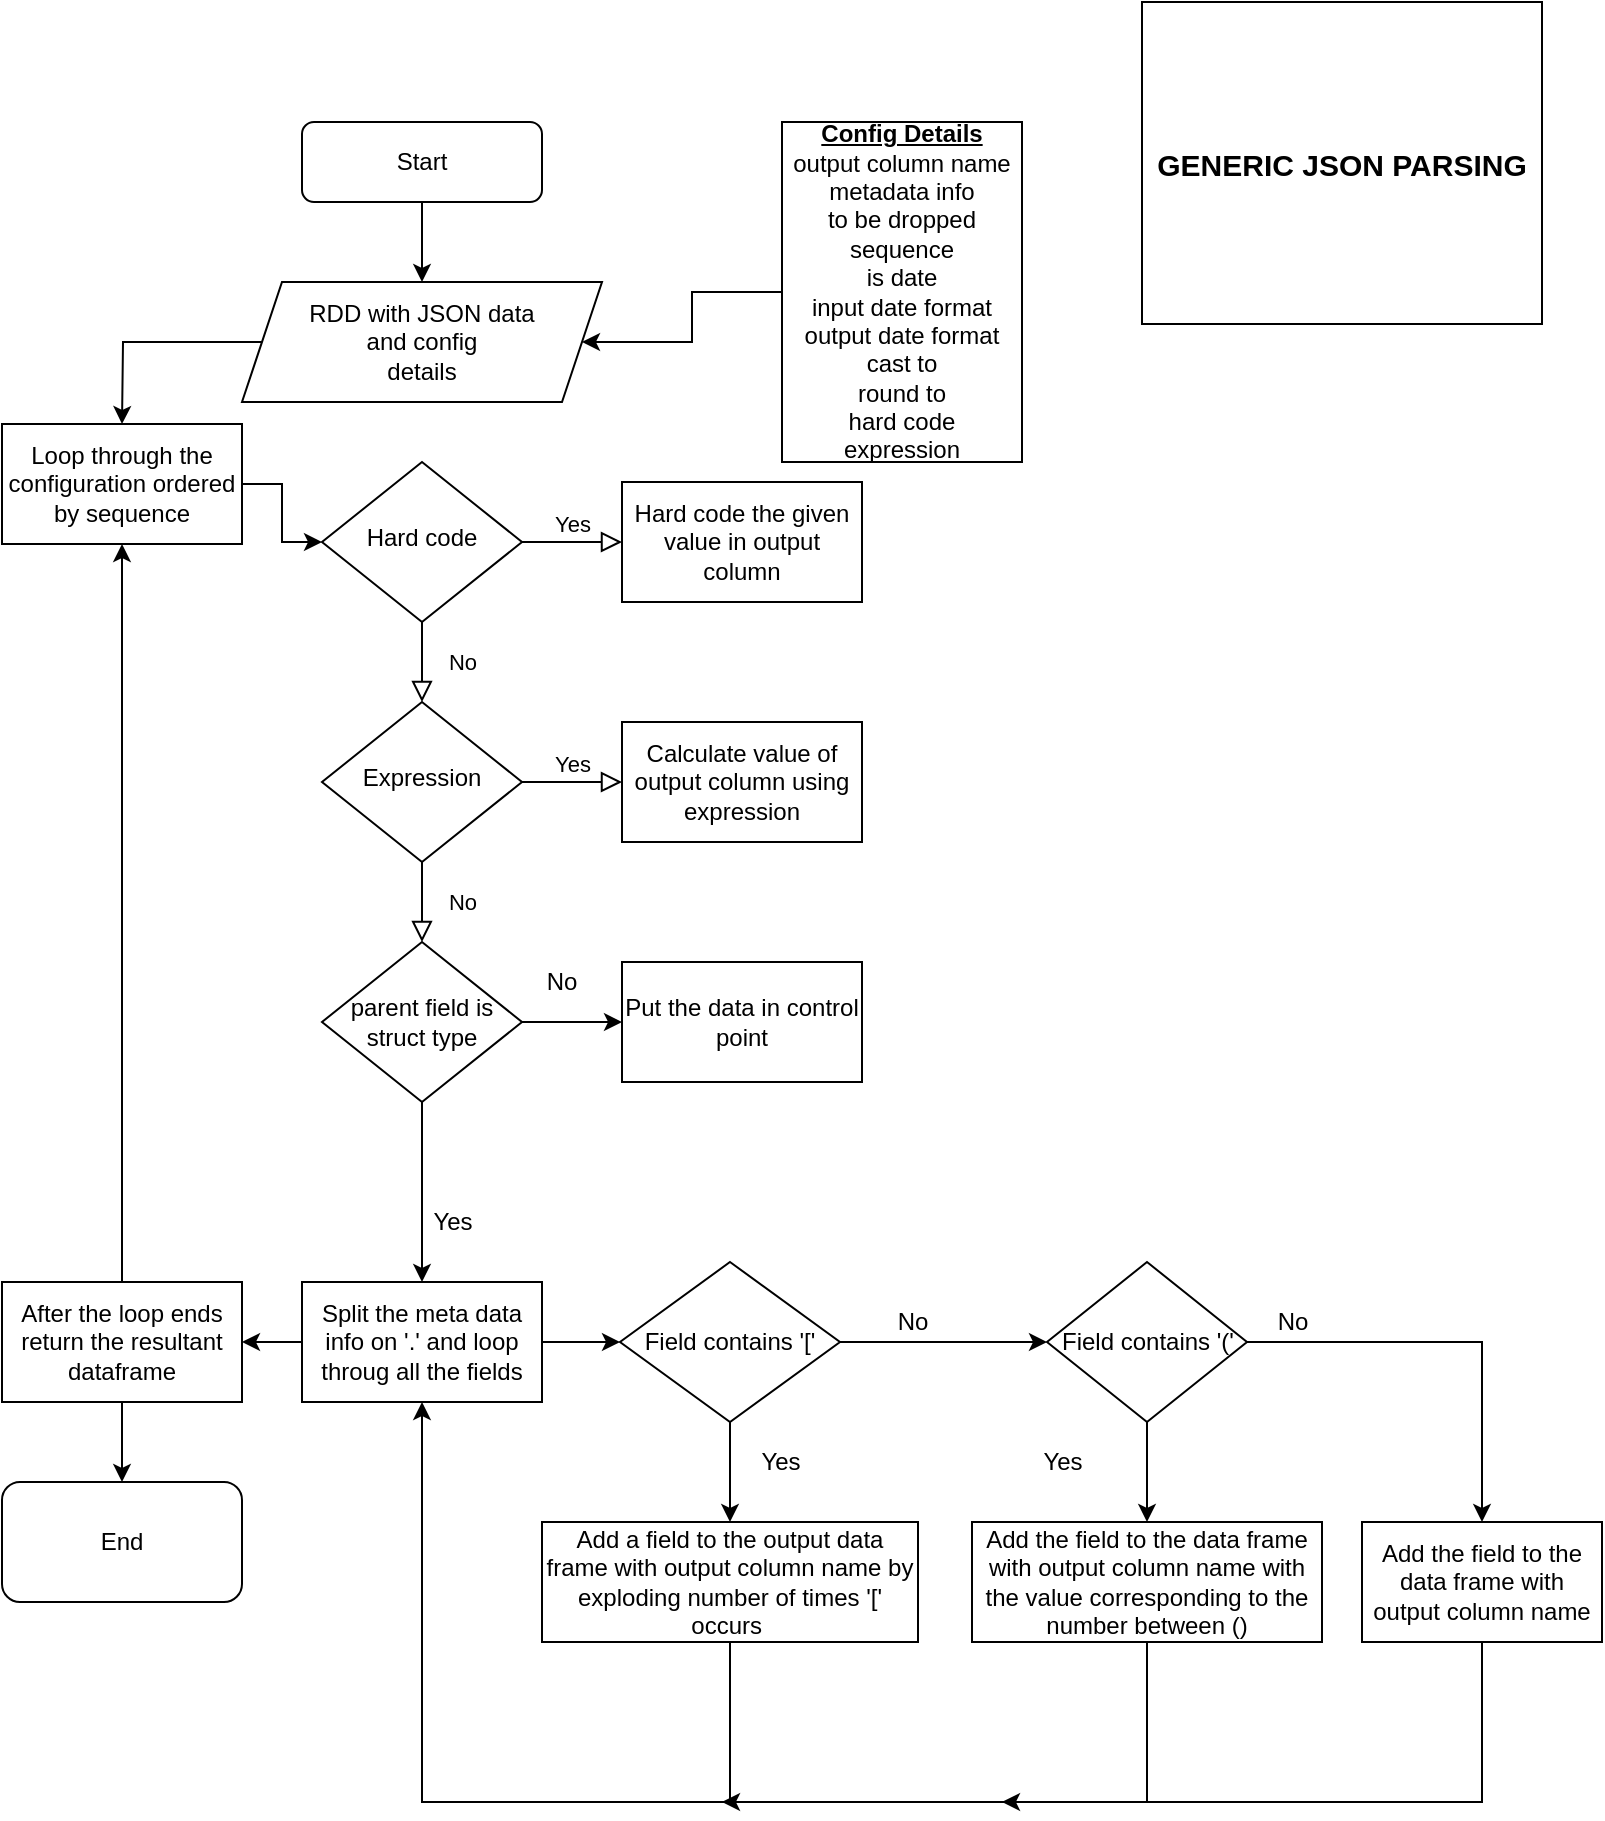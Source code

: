 <mxfile version="14.8.6" type="github" pages="2">
  <diagram id="C5RBs43oDa-KdzZeNtuy" name="parsing">
    <mxGraphModel dx="1038" dy="624" grid="1" gridSize="10" guides="1" tooltips="1" connect="1" arrows="1" fold="1" page="1" pageScale="1" pageWidth="827" pageHeight="1169" math="0" shadow="0">
      <root>
        <mxCell id="WIyWlLk6GJQsqaUBKTNV-0" />
        <mxCell id="WIyWlLk6GJQsqaUBKTNV-1" parent="WIyWlLk6GJQsqaUBKTNV-0" />
        <mxCell id="URmaCaLnYU4HS1EAbrBs-4" value="" style="edgeStyle=orthogonalEdgeStyle;rounded=0;orthogonalLoop=1;jettySize=auto;html=1;" parent="WIyWlLk6GJQsqaUBKTNV-1" source="WIyWlLk6GJQsqaUBKTNV-3" target="URmaCaLnYU4HS1EAbrBs-2" edge="1">
          <mxGeometry relative="1" as="geometry" />
        </mxCell>
        <mxCell id="WIyWlLk6GJQsqaUBKTNV-3" value="Start" style="rounded=1;whiteSpace=wrap;html=1;fontSize=12;glass=0;strokeWidth=1;shadow=0;" parent="WIyWlLk6GJQsqaUBKTNV-1" vertex="1">
          <mxGeometry x="160" y="99" width="120" height="40" as="geometry" />
        </mxCell>
        <mxCell id="WIyWlLk6GJQsqaUBKTNV-4" value="No" style="rounded=0;html=1;jettySize=auto;orthogonalLoop=1;fontSize=11;endArrow=block;endFill=0;endSize=8;strokeWidth=1;shadow=0;labelBackgroundColor=none;edgeStyle=orthogonalEdgeStyle;" parent="WIyWlLk6GJQsqaUBKTNV-1" source="WIyWlLk6GJQsqaUBKTNV-6" target="WIyWlLk6GJQsqaUBKTNV-10" edge="1">
          <mxGeometry y="20" relative="1" as="geometry">
            <mxPoint as="offset" />
          </mxGeometry>
        </mxCell>
        <mxCell id="WIyWlLk6GJQsqaUBKTNV-5" value="Yes" style="edgeStyle=orthogonalEdgeStyle;rounded=0;html=1;jettySize=auto;orthogonalLoop=1;fontSize=11;endArrow=block;endFill=0;endSize=8;strokeWidth=1;shadow=0;labelBackgroundColor=none;" parent="WIyWlLk6GJQsqaUBKTNV-1" source="WIyWlLk6GJQsqaUBKTNV-6" edge="1">
          <mxGeometry y="10" relative="1" as="geometry">
            <mxPoint as="offset" />
            <mxPoint x="320" y="309" as="targetPoint" />
          </mxGeometry>
        </mxCell>
        <mxCell id="WIyWlLk6GJQsqaUBKTNV-6" value="Hard code" style="rhombus;whiteSpace=wrap;html=1;shadow=0;fontFamily=Helvetica;fontSize=12;align=center;strokeWidth=1;spacing=6;spacingTop=-4;" parent="WIyWlLk6GJQsqaUBKTNV-1" vertex="1">
          <mxGeometry x="170" y="269" width="100" height="80" as="geometry" />
        </mxCell>
        <mxCell id="WIyWlLk6GJQsqaUBKTNV-9" value="Yes" style="edgeStyle=orthogonalEdgeStyle;rounded=0;html=1;jettySize=auto;orthogonalLoop=1;fontSize=11;endArrow=block;endFill=0;endSize=8;strokeWidth=1;shadow=0;labelBackgroundColor=none;" parent="WIyWlLk6GJQsqaUBKTNV-1" source="WIyWlLk6GJQsqaUBKTNV-10" edge="1">
          <mxGeometry y="10" relative="1" as="geometry">
            <mxPoint as="offset" />
            <mxPoint x="320" y="429" as="targetPoint" />
          </mxGeometry>
        </mxCell>
        <mxCell id="WIyWlLk6GJQsqaUBKTNV-10" value="Expression" style="rhombus;whiteSpace=wrap;html=1;shadow=0;fontFamily=Helvetica;fontSize=12;align=center;strokeWidth=1;spacing=6;spacingTop=-4;" parent="WIyWlLk6GJQsqaUBKTNV-1" vertex="1">
          <mxGeometry x="170" y="389" width="100" height="80" as="geometry" />
        </mxCell>
        <mxCell id="cBiHzb_ngarxpg5YIPHh-1" style="edgeStyle=orthogonalEdgeStyle;rounded=0;orthogonalLoop=1;jettySize=auto;html=1;" edge="1" parent="WIyWlLk6GJQsqaUBKTNV-1" source="URmaCaLnYU4HS1EAbrBs-2">
          <mxGeometry relative="1" as="geometry">
            <mxPoint x="70" y="250" as="targetPoint" />
          </mxGeometry>
        </mxCell>
        <mxCell id="URmaCaLnYU4HS1EAbrBs-2" value="RDD with JSON data &lt;br&gt;and config&lt;br&gt;details" style="shape=parallelogram;perimeter=parallelogramPerimeter;whiteSpace=wrap;html=1;fixedSize=1;" parent="WIyWlLk6GJQsqaUBKTNV-1" vertex="1">
          <mxGeometry x="130" y="179" width="180" height="60" as="geometry" />
        </mxCell>
        <mxCell id="f21nMO-rB-nOfHqU8Tqs-0" style="edgeStyle=orthogonalEdgeStyle;rounded=0;orthogonalLoop=1;jettySize=auto;html=1;" edge="1" parent="WIyWlLk6GJQsqaUBKTNV-1" source="URmaCaLnYU4HS1EAbrBs-5" target="URmaCaLnYU4HS1EAbrBs-2">
          <mxGeometry relative="1" as="geometry" />
        </mxCell>
        <mxCell id="URmaCaLnYU4HS1EAbrBs-5" value="&lt;b&gt;&lt;u&gt;Config Details&lt;/u&gt;&lt;/b&gt;&lt;br&gt;output column name&lt;br&gt;metadata info&lt;br&gt;to be dropped&lt;br&gt;sequence&lt;br&gt;is date&lt;br&gt;input date format&lt;br&gt;output date format&lt;br&gt;cast to&lt;br&gt;round to&lt;br&gt;hard code&lt;br&gt;expression" style="whiteSpace=wrap;html=1;" parent="WIyWlLk6GJQsqaUBKTNV-1" vertex="1">
          <mxGeometry x="400" y="99" width="120" height="170" as="geometry" />
        </mxCell>
        <mxCell id="URmaCaLnYU4HS1EAbrBs-7" value="No" style="rounded=0;html=1;jettySize=auto;orthogonalLoop=1;fontSize=11;endArrow=block;endFill=0;endSize=8;strokeWidth=1;shadow=0;labelBackgroundColor=none;edgeStyle=orthogonalEdgeStyle;exitX=0.5;exitY=1;exitDx=0;exitDy=0;" parent="WIyWlLk6GJQsqaUBKTNV-1" source="WIyWlLk6GJQsqaUBKTNV-10" edge="1">
          <mxGeometry y="20" relative="1" as="geometry">
            <mxPoint as="offset" />
            <mxPoint x="230" y="519" as="sourcePoint" />
            <mxPoint x="220" y="509" as="targetPoint" />
          </mxGeometry>
        </mxCell>
        <mxCell id="URmaCaLnYU4HS1EAbrBs-9" style="edgeStyle=orthogonalEdgeStyle;rounded=0;orthogonalLoop=1;jettySize=auto;html=1;exitX=1;exitY=0.5;exitDx=0;exitDy=0;entryX=0;entryY=0.5;entryDx=0;entryDy=0;" parent="WIyWlLk6GJQsqaUBKTNV-1" source="URmaCaLnYU4HS1EAbrBs-8" target="URmaCaLnYU4HS1EAbrBs-13" edge="1">
          <mxGeometry relative="1" as="geometry">
            <mxPoint x="310" y="549" as="targetPoint" />
          </mxGeometry>
        </mxCell>
        <mxCell id="URmaCaLnYU4HS1EAbrBs-15" value="" style="edgeStyle=orthogonalEdgeStyle;rounded=0;orthogonalLoop=1;jettySize=auto;html=1;" parent="WIyWlLk6GJQsqaUBKTNV-1" source="URmaCaLnYU4HS1EAbrBs-8" target="URmaCaLnYU4HS1EAbrBs-14" edge="1">
          <mxGeometry relative="1" as="geometry" />
        </mxCell>
        <mxCell id="URmaCaLnYU4HS1EAbrBs-8" value="parent field is struct type" style="rhombus;whiteSpace=wrap;html=1;" parent="WIyWlLk6GJQsqaUBKTNV-1" vertex="1">
          <mxGeometry x="170" y="509" width="100" height="80" as="geometry" />
        </mxCell>
        <mxCell id="URmaCaLnYU4HS1EAbrBs-10" value="No" style="text;html=1;strokeColor=none;fillColor=none;align=center;verticalAlign=middle;whiteSpace=wrap;rounded=0;" parent="WIyWlLk6GJQsqaUBKTNV-1" vertex="1">
          <mxGeometry x="270" y="519" width="40" height="20" as="geometry" />
        </mxCell>
        <mxCell id="URmaCaLnYU4HS1EAbrBs-11" value="&lt;span&gt;Hard code the given&lt;/span&gt;&lt;br&gt;&lt;span&gt;value in output column&lt;/span&gt;" style="whiteSpace=wrap;html=1;" parent="WIyWlLk6GJQsqaUBKTNV-1" vertex="1">
          <mxGeometry x="320" y="279" width="120" height="60" as="geometry" />
        </mxCell>
        <mxCell id="URmaCaLnYU4HS1EAbrBs-12" value="&lt;span&gt;Calculate value of output column using expression&lt;/span&gt;" style="whiteSpace=wrap;html=1;" parent="WIyWlLk6GJQsqaUBKTNV-1" vertex="1">
          <mxGeometry x="320" y="399" width="120" height="60" as="geometry" />
        </mxCell>
        <mxCell id="URmaCaLnYU4HS1EAbrBs-13" value="Put the data in control point" style="whiteSpace=wrap;html=1;" parent="WIyWlLk6GJQsqaUBKTNV-1" vertex="1">
          <mxGeometry x="320" y="519" width="120" height="60" as="geometry" />
        </mxCell>
        <mxCell id="URmaCaLnYU4HS1EAbrBs-18" value="" style="edgeStyle=orthogonalEdgeStyle;rounded=0;orthogonalLoop=1;jettySize=auto;html=1;" parent="WIyWlLk6GJQsqaUBKTNV-1" source="URmaCaLnYU4HS1EAbrBs-14" target="URmaCaLnYU4HS1EAbrBs-17" edge="1">
          <mxGeometry relative="1" as="geometry" />
        </mxCell>
        <mxCell id="URmaCaLnYU4HS1EAbrBs-40" value="" style="edgeStyle=orthogonalEdgeStyle;rounded=0;orthogonalLoop=1;jettySize=auto;html=1;" parent="WIyWlLk6GJQsqaUBKTNV-1" source="URmaCaLnYU4HS1EAbrBs-14" target="URmaCaLnYU4HS1EAbrBs-39" edge="1">
          <mxGeometry relative="1" as="geometry" />
        </mxCell>
        <mxCell id="URmaCaLnYU4HS1EAbrBs-14" value="Split the meta data info on &#39;.&#39; and loop throug all the fields" style="whiteSpace=wrap;html=1;" parent="WIyWlLk6GJQsqaUBKTNV-1" vertex="1">
          <mxGeometry x="160" y="679" width="120" height="60" as="geometry" />
        </mxCell>
        <mxCell id="URmaCaLnYU4HS1EAbrBs-16" value="Yes" style="text;html=1;align=center;verticalAlign=middle;resizable=0;points=[];autosize=1;strokeColor=none;" parent="WIyWlLk6GJQsqaUBKTNV-1" vertex="1">
          <mxGeometry x="220" y="639" width="30" height="20" as="geometry" />
        </mxCell>
        <mxCell id="URmaCaLnYU4HS1EAbrBs-20" value="" style="edgeStyle=orthogonalEdgeStyle;rounded=0;orthogonalLoop=1;jettySize=auto;html=1;" parent="WIyWlLk6GJQsqaUBKTNV-1" source="URmaCaLnYU4HS1EAbrBs-17" target="URmaCaLnYU4HS1EAbrBs-19" edge="1">
          <mxGeometry relative="1" as="geometry" />
        </mxCell>
        <mxCell id="URmaCaLnYU4HS1EAbrBs-24" value="" style="edgeStyle=orthogonalEdgeStyle;rounded=0;orthogonalLoop=1;jettySize=auto;html=1;" parent="WIyWlLk6GJQsqaUBKTNV-1" source="URmaCaLnYU4HS1EAbrBs-17" target="URmaCaLnYU4HS1EAbrBs-23" edge="1">
          <mxGeometry relative="1" as="geometry" />
        </mxCell>
        <mxCell id="URmaCaLnYU4HS1EAbrBs-17" value="Field contains &#39;[&#39;" style="rhombus;whiteSpace=wrap;html=1;" parent="WIyWlLk6GJQsqaUBKTNV-1" vertex="1">
          <mxGeometry x="319" y="669" width="110" height="80" as="geometry" />
        </mxCell>
        <mxCell id="URmaCaLnYU4HS1EAbrBs-22" value="" style="edgeStyle=orthogonalEdgeStyle;rounded=0;orthogonalLoop=1;jettySize=auto;html=1;entryX=0.5;entryY=0;entryDx=0;entryDy=0;" parent="WIyWlLk6GJQsqaUBKTNV-1" source="URmaCaLnYU4HS1EAbrBs-19" target="URmaCaLnYU4HS1EAbrBs-27" edge="1">
          <mxGeometry relative="1" as="geometry">
            <mxPoint x="650" y="709" as="targetPoint" />
          </mxGeometry>
        </mxCell>
        <mxCell id="URmaCaLnYU4HS1EAbrBs-26" value="" style="edgeStyle=orthogonalEdgeStyle;rounded=0;orthogonalLoop=1;jettySize=auto;html=1;" parent="WIyWlLk6GJQsqaUBKTNV-1" source="URmaCaLnYU4HS1EAbrBs-19" target="URmaCaLnYU4HS1EAbrBs-25" edge="1">
          <mxGeometry relative="1" as="geometry" />
        </mxCell>
        <mxCell id="URmaCaLnYU4HS1EAbrBs-19" value="Field contains &#39;(&#39;" style="rhombus;whiteSpace=wrap;html=1;" parent="WIyWlLk6GJQsqaUBKTNV-1" vertex="1">
          <mxGeometry x="532.5" y="669" width="100" height="80" as="geometry" />
        </mxCell>
        <mxCell id="URmaCaLnYU4HS1EAbrBs-30" style="edgeStyle=orthogonalEdgeStyle;rounded=0;orthogonalLoop=1;jettySize=auto;html=1;exitX=0.5;exitY=1;exitDx=0;exitDy=0;entryX=0.5;entryY=1;entryDx=0;entryDy=0;" parent="WIyWlLk6GJQsqaUBKTNV-1" source="URmaCaLnYU4HS1EAbrBs-23" target="URmaCaLnYU4HS1EAbrBs-14" edge="1">
          <mxGeometry relative="1" as="geometry">
            <mxPoint x="220" y="749" as="targetPoint" />
            <Array as="points">
              <mxPoint x="374" y="939" />
              <mxPoint x="220" y="939" />
            </Array>
          </mxGeometry>
        </mxCell>
        <mxCell id="URmaCaLnYU4HS1EAbrBs-23" value="Add a field to the output data frame with output column name by exploding number of times &#39;[&#39; occurs&amp;nbsp;" style="whiteSpace=wrap;html=1;" parent="WIyWlLk6GJQsqaUBKTNV-1" vertex="1">
          <mxGeometry x="280" y="799" width="188" height="60" as="geometry" />
        </mxCell>
        <mxCell id="URmaCaLnYU4HS1EAbrBs-32" style="edgeStyle=orthogonalEdgeStyle;rounded=0;orthogonalLoop=1;jettySize=auto;html=1;exitX=0.5;exitY=1;exitDx=0;exitDy=0;" parent="WIyWlLk6GJQsqaUBKTNV-1" source="URmaCaLnYU4HS1EAbrBs-25" edge="1">
          <mxGeometry relative="1" as="geometry">
            <mxPoint x="370" y="939" as="targetPoint" />
            <Array as="points">
              <mxPoint x="583" y="939" />
            </Array>
          </mxGeometry>
        </mxCell>
        <mxCell id="URmaCaLnYU4HS1EAbrBs-25" value="&lt;span&gt;Add the field to the data frame with output column name with the value corresponding to the number between ()&lt;/span&gt;" style="whiteSpace=wrap;html=1;" parent="WIyWlLk6GJQsqaUBKTNV-1" vertex="1">
          <mxGeometry x="495" y="799" width="175" height="60" as="geometry" />
        </mxCell>
        <mxCell id="URmaCaLnYU4HS1EAbrBs-33" style="edgeStyle=orthogonalEdgeStyle;rounded=0;orthogonalLoop=1;jettySize=auto;html=1;exitX=0.5;exitY=1;exitDx=0;exitDy=0;" parent="WIyWlLk6GJQsqaUBKTNV-1" source="URmaCaLnYU4HS1EAbrBs-27" edge="1">
          <mxGeometry relative="1" as="geometry">
            <mxPoint x="510" y="939" as="targetPoint" />
            <Array as="points">
              <mxPoint x="750" y="939" />
            </Array>
          </mxGeometry>
        </mxCell>
        <mxCell id="URmaCaLnYU4HS1EAbrBs-27" value="Add the field to the data frame with output column name" style="whiteSpace=wrap;html=1;" parent="WIyWlLk6GJQsqaUBKTNV-1" vertex="1">
          <mxGeometry x="690" y="799" width="120" height="60" as="geometry" />
        </mxCell>
        <mxCell id="URmaCaLnYU4HS1EAbrBs-35" value="No" style="text;html=1;align=center;verticalAlign=middle;resizable=0;points=[];autosize=1;strokeColor=none;" parent="WIyWlLk6GJQsqaUBKTNV-1" vertex="1">
          <mxGeometry x="640" y="689" width="30" height="20" as="geometry" />
        </mxCell>
        <mxCell id="URmaCaLnYU4HS1EAbrBs-36" value="No" style="text;html=1;align=center;verticalAlign=middle;resizable=0;points=[];autosize=1;strokeColor=none;" parent="WIyWlLk6GJQsqaUBKTNV-1" vertex="1">
          <mxGeometry x="450" y="689" width="30" height="20" as="geometry" />
        </mxCell>
        <mxCell id="URmaCaLnYU4HS1EAbrBs-37" value="Yes" style="text;html=1;align=center;verticalAlign=middle;resizable=0;points=[];autosize=1;strokeColor=none;" parent="WIyWlLk6GJQsqaUBKTNV-1" vertex="1">
          <mxGeometry x="384" y="759" width="30" height="20" as="geometry" />
        </mxCell>
        <mxCell id="URmaCaLnYU4HS1EAbrBs-38" value="Yes" style="text;html=1;align=center;verticalAlign=middle;resizable=0;points=[];autosize=1;strokeColor=none;" parent="WIyWlLk6GJQsqaUBKTNV-1" vertex="1">
          <mxGeometry x="525" y="759" width="30" height="20" as="geometry" />
        </mxCell>
        <mxCell id="URmaCaLnYU4HS1EAbrBs-42" value="" style="edgeStyle=orthogonalEdgeStyle;rounded=0;orthogonalLoop=1;jettySize=auto;html=1;" parent="WIyWlLk6GJQsqaUBKTNV-1" source="URmaCaLnYU4HS1EAbrBs-39" target="URmaCaLnYU4HS1EAbrBs-41" edge="1">
          <mxGeometry relative="1" as="geometry" />
        </mxCell>
        <mxCell id="cBiHzb_ngarxpg5YIPHh-4" style="edgeStyle=orthogonalEdgeStyle;rounded=0;orthogonalLoop=1;jettySize=auto;html=1;entryX=0.5;entryY=1;entryDx=0;entryDy=0;" edge="1" parent="WIyWlLk6GJQsqaUBKTNV-1" source="URmaCaLnYU4HS1EAbrBs-39" target="cBiHzb_ngarxpg5YIPHh-0">
          <mxGeometry relative="1" as="geometry" />
        </mxCell>
        <mxCell id="URmaCaLnYU4HS1EAbrBs-39" value="After the loop ends return the resultant dataframe" style="whiteSpace=wrap;html=1;" parent="WIyWlLk6GJQsqaUBKTNV-1" vertex="1">
          <mxGeometry x="10" y="679" width="120" height="60" as="geometry" />
        </mxCell>
        <mxCell id="URmaCaLnYU4HS1EAbrBs-41" value="End" style="rounded=1;whiteSpace=wrap;html=1;" parent="WIyWlLk6GJQsqaUBKTNV-1" vertex="1">
          <mxGeometry x="10" y="779" width="120" height="60" as="geometry" />
        </mxCell>
        <mxCell id="XpdEg-C_2FEA5WS1l5iR-0" value="&lt;b&gt;&lt;font style=&quot;font-size: 15px&quot;&gt;GENERIC JSON PARSING&lt;/font&gt;&lt;/b&gt;" style="whiteSpace=wrap;html=1;" parent="WIyWlLk6GJQsqaUBKTNV-1" vertex="1">
          <mxGeometry x="580" y="39" width="200" height="161" as="geometry" />
        </mxCell>
        <mxCell id="cBiHzb_ngarxpg5YIPHh-3" style="edgeStyle=orthogonalEdgeStyle;rounded=0;orthogonalLoop=1;jettySize=auto;html=1;" edge="1" parent="WIyWlLk6GJQsqaUBKTNV-1" source="cBiHzb_ngarxpg5YIPHh-0" target="WIyWlLk6GJQsqaUBKTNV-6">
          <mxGeometry relative="1" as="geometry" />
        </mxCell>
        <mxCell id="cBiHzb_ngarxpg5YIPHh-0" value="Loop through the configuration ordered by sequence" style="whiteSpace=wrap;html=1;" vertex="1" parent="WIyWlLk6GJQsqaUBKTNV-1">
          <mxGeometry x="10" y="250" width="120" height="60" as="geometry" />
        </mxCell>
      </root>
    </mxGraphModel>
  </diagram>
  <diagram id="u2HsZxxzuq3RQ41EybqB" name="enrichment">
    <mxGraphModel dx="1038" dy="624" grid="1" gridSize="10" guides="1" tooltips="1" connect="1" arrows="1" fold="1" page="1" pageScale="1" pageWidth="827" pageHeight="1169" math="0" shadow="0">
      <root>
        <mxCell id="BqmCzdSlq5FXhEj4esph-0" />
        <mxCell id="BqmCzdSlq5FXhEj4esph-1" parent="BqmCzdSlq5FXhEj4esph-0" />
        <mxCell id="BqmCzdSlq5FXhEj4esph-4" value="" style="edgeStyle=orthogonalEdgeStyle;rounded=0;orthogonalLoop=1;jettySize=auto;html=1;" parent="BqmCzdSlq5FXhEj4esph-1" source="BqmCzdSlq5FXhEj4esph-2" edge="1">
          <mxGeometry relative="1" as="geometry">
            <mxPoint x="414" y="160" as="targetPoint" />
          </mxGeometry>
        </mxCell>
        <mxCell id="BqmCzdSlq5FXhEj4esph-2" value="Start" style="rounded=1;whiteSpace=wrap;html=1;" parent="BqmCzdSlq5FXhEj4esph-1" vertex="1">
          <mxGeometry x="354" y="20" width="120" height="60" as="geometry" />
        </mxCell>
        <mxCell id="mWpuc7q5oe6trPJmC3MT-0" style="edgeStyle=orthogonalEdgeStyle;rounded=0;orthogonalLoop=1;jettySize=auto;html=1;entryX=1;entryY=0.5;entryDx=0;entryDy=0;" edge="1" parent="BqmCzdSlq5FXhEj4esph-1" source="BqmCzdSlq5FXhEj4esph-7" target="BLwmwBdNt_kXqMHtZqJM-0">
          <mxGeometry relative="1" as="geometry" />
        </mxCell>
        <mxCell id="BqmCzdSlq5FXhEj4esph-7" value="&lt;b&gt;&lt;u&gt;Configuration Details&lt;/u&gt;&lt;/b&gt;&lt;br&gt;table name&lt;br&gt;table query&lt;br&gt;extract columns&lt;br&gt;master join columns&lt;br&gt;enrich join columns&lt;br&gt;join expression&lt;br&gt;join type&lt;br&gt;additional columns&lt;br&gt;column data types&lt;br&gt;drop columns&lt;br&gt;column rename&lt;br&gt;filter condition" style="rounded=0;whiteSpace=wrap;html=1;" parent="BqmCzdSlq5FXhEj4esph-1" vertex="1">
          <mxGeometry x="550" y="20" width="120" height="260" as="geometry" />
        </mxCell>
        <mxCell id="BLwmwBdNt_kXqMHtZqJM-27" style="edgeStyle=orthogonalEdgeStyle;rounded=0;orthogonalLoop=1;jettySize=auto;html=1;exitX=0;exitY=0.5;exitDx=0;exitDy=0;entryX=0.5;entryY=0;entryDx=0;entryDy=0;" parent="BqmCzdSlq5FXhEj4esph-1" source="BLwmwBdNt_kXqMHtZqJM-0" target="BLwmwBdNt_kXqMHtZqJM-26" edge="1">
          <mxGeometry relative="1" as="geometry" />
        </mxCell>
        <mxCell id="BLwmwBdNt_kXqMHtZqJM-0" value="input dataframe, configuration details" style="shape=parallelogram;perimeter=parallelogramPerimeter;whiteSpace=wrap;html=1;fixedSize=1;" parent="BqmCzdSlq5FXhEj4esph-1" vertex="1">
          <mxGeometry x="342" y="160" width="144" height="60" as="geometry" />
        </mxCell>
        <mxCell id="BLwmwBdNt_kXqMHtZqJM-6" value="" style="edgeStyle=orthogonalEdgeStyle;rounded=0;orthogonalLoop=1;jettySize=auto;html=1;" parent="BqmCzdSlq5FXhEj4esph-1" source="BLwmwBdNt_kXqMHtZqJM-3" target="BLwmwBdNt_kXqMHtZqJM-5" edge="1">
          <mxGeometry relative="1" as="geometry" />
        </mxCell>
        <mxCell id="BLwmwBdNt_kXqMHtZqJM-3" value="filter the dataframe using filter condition" style="whiteSpace=wrap;html=1;" parent="BqmCzdSlq5FXhEj4esph-1" vertex="1">
          <mxGeometry x="354" y="300" width="120" height="60" as="geometry" />
        </mxCell>
        <mxCell id="BLwmwBdNt_kXqMHtZqJM-8" value="" style="edgeStyle=orthogonalEdgeStyle;rounded=0;orthogonalLoop=1;jettySize=auto;html=1;" parent="BqmCzdSlq5FXhEj4esph-1" source="BLwmwBdNt_kXqMHtZqJM-5" target="BLwmwBdNt_kXqMHtZqJM-7" edge="1">
          <mxGeometry relative="1" as="geometry" />
        </mxCell>
        <mxCell id="BLwmwBdNt_kXqMHtZqJM-5" value="status = &#39;active&#39; &lt;br&gt;and &lt;br&gt;(table query &lt;br&gt;or &lt;br&gt;name is not null)" style="rhombus;whiteSpace=wrap;html=1;" parent="BqmCzdSlq5FXhEj4esph-1" vertex="1">
          <mxGeometry x="328" y="430" width="172" height="130" as="geometry" />
        </mxCell>
        <mxCell id="BLwmwBdNt_kXqMHtZqJM-11" value="" style="edgeStyle=orthogonalEdgeStyle;rounded=0;orthogonalLoop=1;jettySize=auto;html=1;" parent="BqmCzdSlq5FXhEj4esph-1" source="BLwmwBdNt_kXqMHtZqJM-7" target="BLwmwBdNt_kXqMHtZqJM-10" edge="1">
          <mxGeometry relative="1" as="geometry" />
        </mxCell>
        <mxCell id="BLwmwBdNt_kXqMHtZqJM-14" value="" style="edgeStyle=orthogonalEdgeStyle;rounded=0;orthogonalLoop=1;jettySize=auto;html=1;" parent="BqmCzdSlq5FXhEj4esph-1" source="BLwmwBdNt_kXqMHtZqJM-7" target="BLwmwBdNt_kXqMHtZqJM-13" edge="1">
          <mxGeometry relative="1" as="geometry" />
        </mxCell>
        <mxCell id="BLwmwBdNt_kXqMHtZqJM-7" value="extract column is not null&lt;br&gt;and is sbuset of coluns of&amp;nbsp;&lt;br&gt;dataframe" style="rhombus;whiteSpace=wrap;html=1;" parent="BqmCzdSlq5FXhEj4esph-1" vertex="1">
          <mxGeometry x="328" y="640" width="172" height="130" as="geometry" />
        </mxCell>
        <mxCell id="BLwmwBdNt_kXqMHtZqJM-9" value="Yes" style="text;html=1;align=center;verticalAlign=middle;resizable=0;points=[];autosize=1;strokeColor=none;" parent="BqmCzdSlq5FXhEj4esph-1" vertex="1">
          <mxGeometry x="425" y="600" width="30" height="20" as="geometry" />
        </mxCell>
        <mxCell id="BLwmwBdNt_kXqMHtZqJM-16" value="" style="edgeStyle=orthogonalEdgeStyle;rounded=0;orthogonalLoop=1;jettySize=auto;html=1;" parent="BqmCzdSlq5FXhEj4esph-1" source="BLwmwBdNt_kXqMHtZqJM-10" target="BLwmwBdNt_kXqMHtZqJM-15" edge="1">
          <mxGeometry relative="1" as="geometry" />
        </mxCell>
        <mxCell id="BLwmwBdNt_kXqMHtZqJM-20" value="" style="edgeStyle=orthogonalEdgeStyle;rounded=0;orthogonalLoop=1;jettySize=auto;html=1;" parent="BqmCzdSlq5FXhEj4esph-1" source="BLwmwBdNt_kXqMHtZqJM-10" target="BLwmwBdNt_kXqMHtZqJM-19" edge="1">
          <mxGeometry relative="1" as="geometry" />
        </mxCell>
        <mxCell id="BLwmwBdNt_kXqMHtZqJM-10" value="inputDF contains &lt;br&gt;master&amp;nbsp;join column &lt;br&gt;and enrich df contais &lt;br&gt;enrich join &lt;br&gt;columns" style="rhombus;whiteSpace=wrap;html=1;" parent="BqmCzdSlq5FXhEj4esph-1" vertex="1">
          <mxGeometry x="328" y="850" width="172" height="130" as="geometry" />
        </mxCell>
        <mxCell id="BLwmwBdNt_kXqMHtZqJM-12" value="Yes" style="text;html=1;align=center;verticalAlign=middle;resizable=0;points=[];autosize=1;strokeColor=none;" parent="BqmCzdSlq5FXhEj4esph-1" vertex="1">
          <mxGeometry x="421" y="810" width="30" height="20" as="geometry" />
        </mxCell>
        <mxCell id="BLwmwBdNt_kXqMHtZqJM-13" value="Control Point" style="whiteSpace=wrap;html=1;" parent="BqmCzdSlq5FXhEj4esph-1" vertex="1">
          <mxGeometry x="606" y="675" width="120" height="60" as="geometry" />
        </mxCell>
        <mxCell id="BLwmwBdNt_kXqMHtZqJM-15" value="Control Point" style="whiteSpace=wrap;html=1;" parent="BqmCzdSlq5FXhEj4esph-1" vertex="1">
          <mxGeometry x="606" y="885" width="120" height="60" as="geometry" />
        </mxCell>
        <mxCell id="BLwmwBdNt_kXqMHtZqJM-17" value="No" style="text;html=1;align=center;verticalAlign=middle;resizable=0;points=[];autosize=1;strokeColor=none;" parent="BqmCzdSlq5FXhEj4esph-1" vertex="1">
          <mxGeometry x="515" y="680" width="30" height="20" as="geometry" />
        </mxCell>
        <mxCell id="BLwmwBdNt_kXqMHtZqJM-18" value="No" style="text;html=1;align=center;verticalAlign=middle;resizable=0;points=[];autosize=1;strokeColor=none;" parent="BqmCzdSlq5FXhEj4esph-1" vertex="1">
          <mxGeometry x="510" y="885" width="30" height="20" as="geometry" />
        </mxCell>
        <mxCell id="BLwmwBdNt_kXqMHtZqJM-22" value="" style="edgeStyle=orthogonalEdgeStyle;rounded=0;orthogonalLoop=1;jettySize=auto;html=1;" parent="BqmCzdSlq5FXhEj4esph-1" source="BLwmwBdNt_kXqMHtZqJM-19" target="BLwmwBdNt_kXqMHtZqJM-21" edge="1">
          <mxGeometry relative="1" as="geometry" />
        </mxCell>
        <mxCell id="BLwmwBdNt_kXqMHtZqJM-19" value="Join Enrichment table with the input table using join type and expression" style="whiteSpace=wrap;html=1;" parent="BqmCzdSlq5FXhEj4esph-1" vertex="1">
          <mxGeometry x="354" y="1095" width="120" height="60" as="geometry" />
        </mxCell>
        <mxCell id="BLwmwBdNt_kXqMHtZqJM-25" value="" style="edgeStyle=orthogonalEdgeStyle;rounded=0;orthogonalLoop=1;jettySize=auto;html=1;" parent="BqmCzdSlq5FXhEj4esph-1" source="BLwmwBdNt_kXqMHtZqJM-21" target="BLwmwBdNt_kXqMHtZqJM-24" edge="1">
          <mxGeometry relative="1" as="geometry" />
        </mxCell>
        <mxCell id="BLwmwBdNt_kXqMHtZqJM-29" style="edgeStyle=orthogonalEdgeStyle;rounded=0;orthogonalLoop=1;jettySize=auto;html=1;entryX=0.5;entryY=1;entryDx=0;entryDy=0;" parent="BqmCzdSlq5FXhEj4esph-1" source="BLwmwBdNt_kXqMHtZqJM-21" target="BLwmwBdNt_kXqMHtZqJM-26" edge="1">
          <mxGeometry relative="1" as="geometry" />
        </mxCell>
        <mxCell id="BLwmwBdNt_kXqMHtZqJM-21" value="Add addional columns, type cast the columns, drop the column and rename the columns as per the configuration" style="whiteSpace=wrap;html=1;" parent="BqmCzdSlq5FXhEj4esph-1" vertex="1">
          <mxGeometry x="154" y="1050" width="120" height="105" as="geometry" />
        </mxCell>
        <mxCell id="BLwmwBdNt_kXqMHtZqJM-23" value="Yes" style="text;html=1;align=center;verticalAlign=middle;resizable=0;points=[];autosize=1;strokeColor=none;" parent="BqmCzdSlq5FXhEj4esph-1" vertex="1">
          <mxGeometry x="421" y="1040" width="30" height="20" as="geometry" />
        </mxCell>
        <mxCell id="BLwmwBdNt_kXqMHtZqJM-24" value="End" style="rounded=1;whiteSpace=wrap;html=1;" parent="BqmCzdSlq5FXhEj4esph-1" vertex="1">
          <mxGeometry y="1072.5" width="120" height="60" as="geometry" />
        </mxCell>
        <mxCell id="BLwmwBdNt_kXqMHtZqJM-28" style="edgeStyle=orthogonalEdgeStyle;rounded=0;orthogonalLoop=1;jettySize=auto;html=1;entryX=0.5;entryY=0;entryDx=0;entryDy=0;" parent="BqmCzdSlq5FXhEj4esph-1" source="BLwmwBdNt_kXqMHtZqJM-26" target="BLwmwBdNt_kXqMHtZqJM-3" edge="1">
          <mxGeometry relative="1" as="geometry" />
        </mxCell>
        <mxCell id="BLwmwBdNt_kXqMHtZqJM-26" value="Loop through the configurations ordered by sequence" style="whiteSpace=wrap;html=1;" parent="BqmCzdSlq5FXhEj4esph-1" vertex="1">
          <mxGeometry x="120" y="240" width="120" height="60" as="geometry" />
        </mxCell>
        <mxCell id="BLwmwBdNt_kXqMHtZqJM-30" value="&lt;b&gt;&lt;font style=&quot;font-size: 14px&quot;&gt;DYNAMIC ENRICHMENT&lt;/font&gt;&lt;/b&gt;" style="whiteSpace=wrap;html=1;" parent="BqmCzdSlq5FXhEj4esph-1" vertex="1">
          <mxGeometry x="20" y="30" width="180" height="100" as="geometry" />
        </mxCell>
      </root>
    </mxGraphModel>
  </diagram>
</mxfile>
